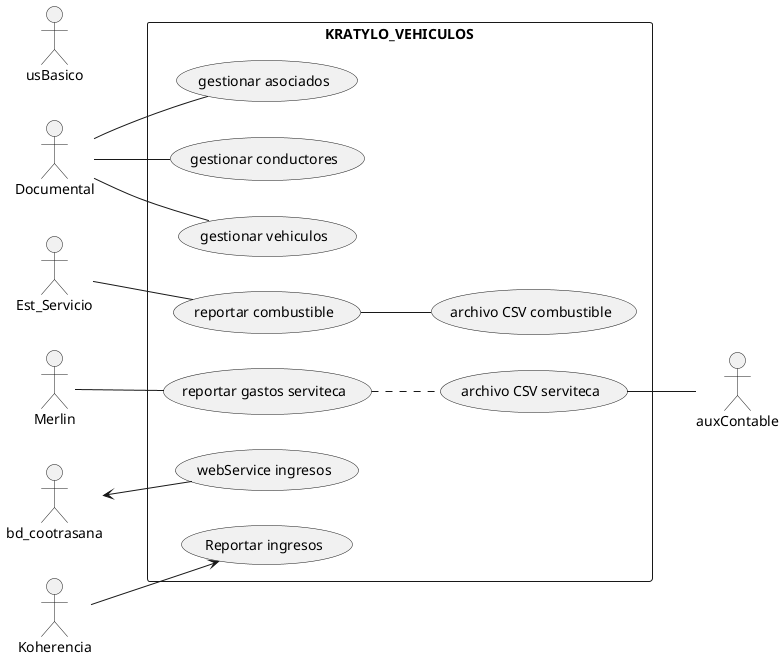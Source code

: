 @startuml VEHICULOS
left to right direction
skinparam packageStyle rectangle
actor Est_Servicio as ES
actor Merlin as ML
actor Documental as DC
actor auxContable as AC
actor usBasico as UB
actor bd_cootrasana as BD
actor Koherencia as KH
rectangle KRATYLO_VEHICULOS { 
   (gestionar conductores)-up-DC
   (gestionar vehiculos)-up-DC
   (gestionar asociados)-up- DC
   ES -- (reportar combustible)   
   (reportar combustible)--(archivo CSV combustible)
   BD <-- (webService ingresos)  
   (archivo CSV combustible)
   ML--(reportar gastos serviteca)
   (reportar gastos serviteca)..(archivo CSV serviteca)
   (archivo CSV serviteca)--AC
   KH -->(Reportar ingresos)
   
}
@enduml